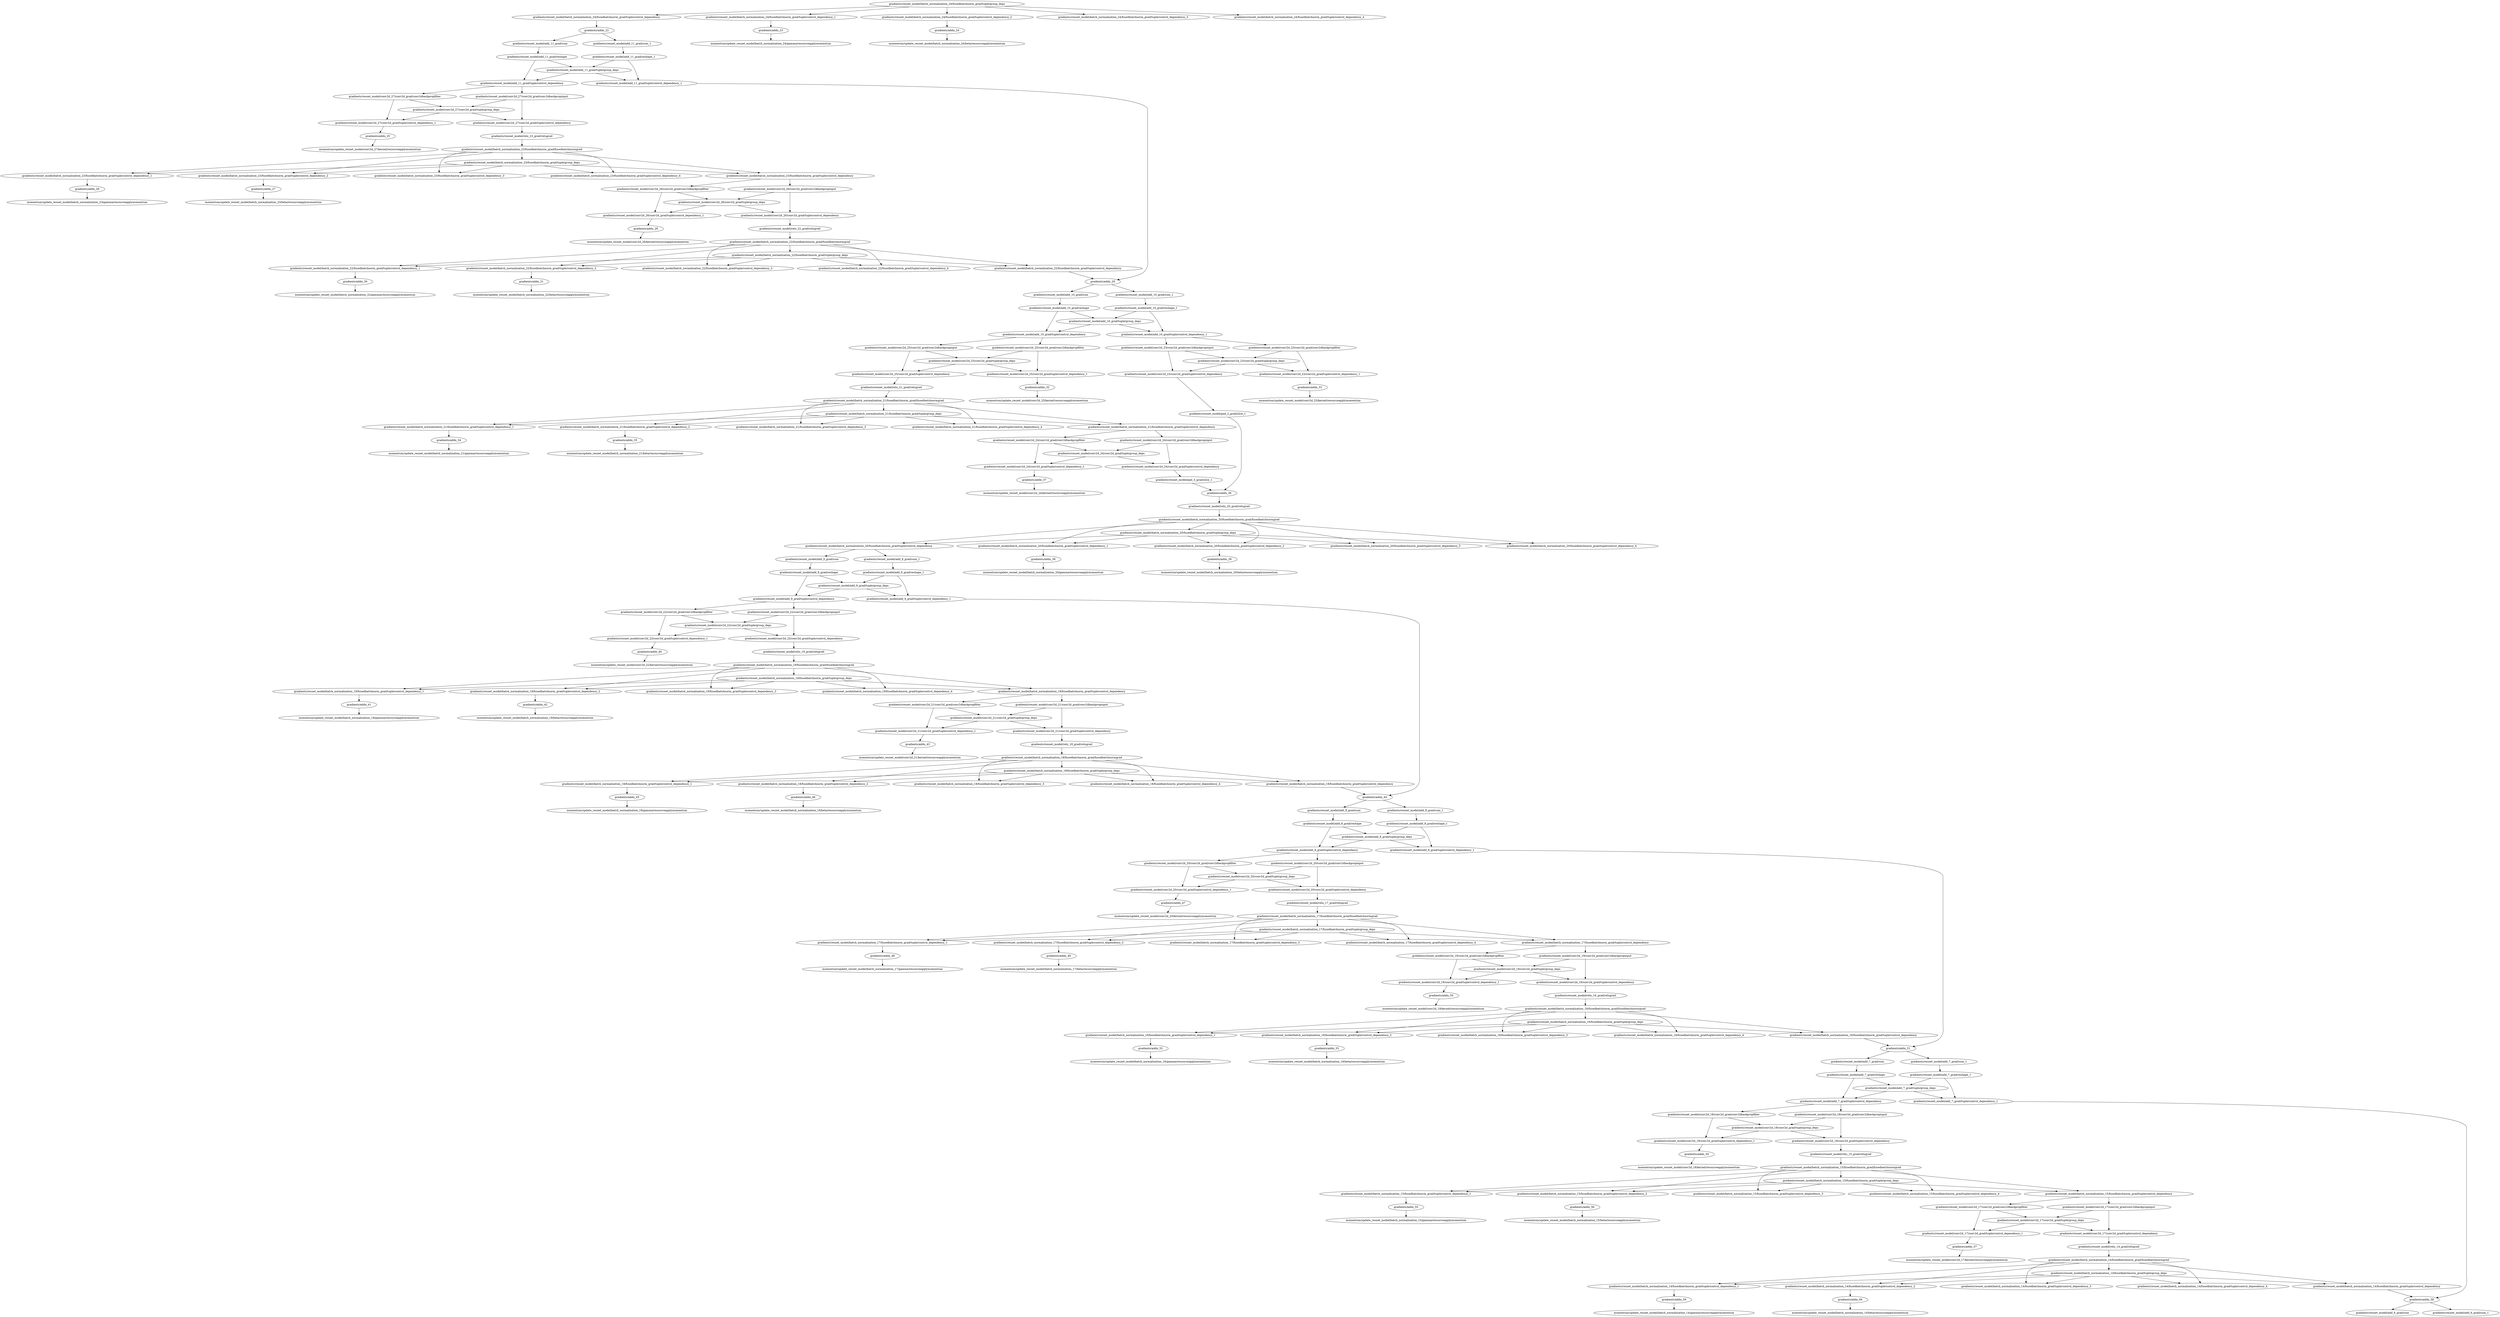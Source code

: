 digraph{
"gradients/resnet_model/batch_normalization_24/fusedbatchnorm_grad/tuple/group_deps"->"gradients/resnet_model/batch_normalization_24/fusedbatchnorm_grad/tuple/control_dependency"
"gradients/resnet_model/batch_normalization_24/fusedbatchnorm_grad/tuple/group_deps"->"gradients/resnet_model/batch_normalization_24/fusedbatchnorm_grad/tuple/control_dependency_1"
"gradients/resnet_model/batch_normalization_24/fusedbatchnorm_grad/tuple/group_deps"->"gradients/resnet_model/batch_normalization_24/fusedbatchnorm_grad/tuple/control_dependency_2"
"gradients/resnet_model/batch_normalization_24/fusedbatchnorm_grad/tuple/group_deps"->"gradients/resnet_model/batch_normalization_24/fusedbatchnorm_grad/tuple/control_dependency_3"
"gradients/resnet_model/batch_normalization_24/fusedbatchnorm_grad/tuple/group_deps"->"gradients/resnet_model/batch_normalization_24/fusedbatchnorm_grad/tuple/control_dependency_4"
"gradients/resnet_model/batch_normalization_24/fusedbatchnorm_grad/tuple/control_dependency"->"gradients/addn_22"
"gradients/addn_22"->"gradients/resnet_model/add_11_grad/sum"
"gradients/addn_22"->"gradients/resnet_model/add_11_grad/sum_1"
"gradients/resnet_model/add_11_grad/sum"->"gradients/resnet_model/add_11_grad/reshape"
"gradients/resnet_model/add_11_grad/sum_1"->"gradients/resnet_model/add_11_grad/reshape_1"
"gradients/resnet_model/add_11_grad/reshape"->"gradients/resnet_model/add_11_grad/tuple/group_deps"
"gradients/resnet_model/add_11_grad/reshape"->"gradients/resnet_model/add_11_grad/tuple/control_dependency"
"gradients/resnet_model/add_11_grad/reshape_1"->"gradients/resnet_model/add_11_grad/tuple/group_deps"
"gradients/resnet_model/add_11_grad/reshape_1"->"gradients/resnet_model/add_11_grad/tuple/control_dependency_1"
"gradients/resnet_model/add_11_grad/tuple/group_deps"->"gradients/resnet_model/add_11_grad/tuple/control_dependency"
"gradients/resnet_model/add_11_grad/tuple/group_deps"->"gradients/resnet_model/add_11_grad/tuple/control_dependency_1"
"gradients/resnet_model/add_11_grad/tuple/control_dependency"->"gradients/resnet_model/conv2d_27/conv2d_grad/conv2dbackpropinput"
"gradients/resnet_model/add_11_grad/tuple/control_dependency"->"gradients/resnet_model/conv2d_27/conv2d_grad/conv2dbackpropfilter"
"gradients/resnet_model/conv2d_27/conv2d_grad/conv2dbackpropinput"->"gradients/resnet_model/conv2d_27/conv2d_grad/tuple/group_deps"
"gradients/resnet_model/conv2d_27/conv2d_grad/conv2dbackpropinput"->"gradients/resnet_model/conv2d_27/conv2d_grad/tuple/control_dependency"
"gradients/resnet_model/conv2d_27/conv2d_grad/conv2dbackpropfilter"->"gradients/resnet_model/conv2d_27/conv2d_grad/tuple/group_deps"
"gradients/resnet_model/conv2d_27/conv2d_grad/conv2dbackpropfilter"->"gradients/resnet_model/conv2d_27/conv2d_grad/tuple/control_dependency_1"
"gradients/resnet_model/conv2d_27/conv2d_grad/tuple/group_deps"->"gradients/resnet_model/conv2d_27/conv2d_grad/tuple/control_dependency"
"gradients/resnet_model/conv2d_27/conv2d_grad/tuple/group_deps"->"gradients/resnet_model/conv2d_27/conv2d_grad/tuple/control_dependency_1"
"gradients/resnet_model/batch_normalization_24/fusedbatchnorm_grad/tuple/control_dependency_1"->"gradients/addn_23"
"gradients/resnet_model/batch_normalization_24/fusedbatchnorm_grad/tuple/control_dependency_2"->"gradients/addn_24"
"gradients/resnet_model/conv2d_27/conv2d_grad/tuple/control_dependency"->"gradients/resnet_model/relu_23_grad/relugrad"
"gradients/resnet_model/relu_23_grad/relugrad"->"gradients/resnet_model/batch_normalization_23/fusedbatchnorm_grad/fusedbatchnormgrad"
"gradients/resnet_model/batch_normalization_23/fusedbatchnorm_grad/fusedbatchnormgrad"->"gradients/resnet_model/batch_normalization_23/fusedbatchnorm_grad/tuple/group_deps"
"gradients/resnet_model/batch_normalization_23/fusedbatchnorm_grad/fusedbatchnormgrad"->"gradients/resnet_model/batch_normalization_23/fusedbatchnorm_grad/tuple/control_dependency"
"gradients/resnet_model/batch_normalization_23/fusedbatchnorm_grad/fusedbatchnormgrad"->"gradients/resnet_model/batch_normalization_23/fusedbatchnorm_grad/tuple/control_dependency_1"
"gradients/resnet_model/batch_normalization_23/fusedbatchnorm_grad/fusedbatchnormgrad"->"gradients/resnet_model/batch_normalization_23/fusedbatchnorm_grad/tuple/control_dependency_2"
"gradients/resnet_model/batch_normalization_23/fusedbatchnorm_grad/fusedbatchnormgrad"->"gradients/resnet_model/batch_normalization_23/fusedbatchnorm_grad/tuple/control_dependency_3"
"gradients/resnet_model/batch_normalization_23/fusedbatchnorm_grad/fusedbatchnormgrad"->"gradients/resnet_model/batch_normalization_23/fusedbatchnorm_grad/tuple/control_dependency_4"
"gradients/resnet_model/batch_normalization_23/fusedbatchnorm_grad/tuple/group_deps"->"gradients/resnet_model/batch_normalization_23/fusedbatchnorm_grad/tuple/control_dependency"
"gradients/resnet_model/batch_normalization_23/fusedbatchnorm_grad/tuple/group_deps"->"gradients/resnet_model/batch_normalization_23/fusedbatchnorm_grad/tuple/control_dependency_1"
"gradients/resnet_model/batch_normalization_23/fusedbatchnorm_grad/tuple/group_deps"->"gradients/resnet_model/batch_normalization_23/fusedbatchnorm_grad/tuple/control_dependency_2"
"gradients/resnet_model/batch_normalization_23/fusedbatchnorm_grad/tuple/group_deps"->"gradients/resnet_model/batch_normalization_23/fusedbatchnorm_grad/tuple/control_dependency_3"
"gradients/resnet_model/batch_normalization_23/fusedbatchnorm_grad/tuple/group_deps"->"gradients/resnet_model/batch_normalization_23/fusedbatchnorm_grad/tuple/control_dependency_4"
"gradients/resnet_model/conv2d_27/conv2d_grad/tuple/control_dependency_1"->"gradients/addn_25"
"gradients/resnet_model/batch_normalization_23/fusedbatchnorm_grad/tuple/control_dependency"->"gradients/resnet_model/conv2d_26/conv2d_grad/conv2dbackpropinput"
"gradients/resnet_model/batch_normalization_23/fusedbatchnorm_grad/tuple/control_dependency"->"gradients/resnet_model/conv2d_26/conv2d_grad/conv2dbackpropfilter"
"gradients/resnet_model/conv2d_26/conv2d_grad/conv2dbackpropinput"->"gradients/resnet_model/conv2d_26/conv2d_grad/tuple/group_deps"
"gradients/resnet_model/conv2d_26/conv2d_grad/conv2dbackpropinput"->"gradients/resnet_model/conv2d_26/conv2d_grad/tuple/control_dependency"
"gradients/resnet_model/conv2d_26/conv2d_grad/conv2dbackpropfilter"->"gradients/resnet_model/conv2d_26/conv2d_grad/tuple/group_deps"
"gradients/resnet_model/conv2d_26/conv2d_grad/conv2dbackpropfilter"->"gradients/resnet_model/conv2d_26/conv2d_grad/tuple/control_dependency_1"
"gradients/resnet_model/conv2d_26/conv2d_grad/tuple/group_deps"->"gradients/resnet_model/conv2d_26/conv2d_grad/tuple/control_dependency"
"gradients/resnet_model/conv2d_26/conv2d_grad/tuple/group_deps"->"gradients/resnet_model/conv2d_26/conv2d_grad/tuple/control_dependency_1"
"gradients/resnet_model/conv2d_26/conv2d_grad/tuple/control_dependency"->"gradients/resnet_model/relu_22_grad/relugrad"
"gradients/resnet_model/batch_normalization_23/fusedbatchnorm_grad/tuple/control_dependency_1"->"gradients/addn_26"
"gradients/resnet_model/batch_normalization_23/fusedbatchnorm_grad/tuple/control_dependency_2"->"gradients/addn_27"
"gradients/resnet_model/relu_22_grad/relugrad"->"gradients/resnet_model/batch_normalization_22/fusedbatchnorm_grad/fusedbatchnormgrad"
"gradients/resnet_model/batch_normalization_22/fusedbatchnorm_grad/fusedbatchnormgrad"->"gradients/resnet_model/batch_normalization_22/fusedbatchnorm_grad/tuple/group_deps"
"gradients/resnet_model/batch_normalization_22/fusedbatchnorm_grad/fusedbatchnormgrad"->"gradients/resnet_model/batch_normalization_22/fusedbatchnorm_grad/tuple/control_dependency"
"gradients/resnet_model/batch_normalization_22/fusedbatchnorm_grad/fusedbatchnormgrad"->"gradients/resnet_model/batch_normalization_22/fusedbatchnorm_grad/tuple/control_dependency_1"
"gradients/resnet_model/batch_normalization_22/fusedbatchnorm_grad/fusedbatchnormgrad"->"gradients/resnet_model/batch_normalization_22/fusedbatchnorm_grad/tuple/control_dependency_2"
"gradients/resnet_model/batch_normalization_22/fusedbatchnorm_grad/fusedbatchnormgrad"->"gradients/resnet_model/batch_normalization_22/fusedbatchnorm_grad/tuple/control_dependency_3"
"gradients/resnet_model/batch_normalization_22/fusedbatchnorm_grad/fusedbatchnormgrad"->"gradients/resnet_model/batch_normalization_22/fusedbatchnorm_grad/tuple/control_dependency_4"
"gradients/resnet_model/batch_normalization_22/fusedbatchnorm_grad/tuple/group_deps"->"gradients/resnet_model/batch_normalization_22/fusedbatchnorm_grad/tuple/control_dependency"
"gradients/resnet_model/batch_normalization_22/fusedbatchnorm_grad/tuple/group_deps"->"gradients/resnet_model/batch_normalization_22/fusedbatchnorm_grad/tuple/control_dependency_1"
"gradients/resnet_model/batch_normalization_22/fusedbatchnorm_grad/tuple/group_deps"->"gradients/resnet_model/batch_normalization_22/fusedbatchnorm_grad/tuple/control_dependency_2"
"gradients/resnet_model/batch_normalization_22/fusedbatchnorm_grad/tuple/group_deps"->"gradients/resnet_model/batch_normalization_22/fusedbatchnorm_grad/tuple/control_dependency_3"
"gradients/resnet_model/batch_normalization_22/fusedbatchnorm_grad/tuple/group_deps"->"gradients/resnet_model/batch_normalization_22/fusedbatchnorm_grad/tuple/control_dependency_4"
"gradients/resnet_model/conv2d_26/conv2d_grad/tuple/control_dependency_1"->"gradients/addn_28"
"gradients/resnet_model/add_11_grad/tuple/control_dependency_1"->"gradients/addn_29"
"gradients/resnet_model/batch_normalization_22/fusedbatchnorm_grad/tuple/control_dependency"->"gradients/addn_29"
"gradients/addn_29"->"gradients/resnet_model/add_10_grad/sum"
"gradients/addn_29"->"gradients/resnet_model/add_10_grad/sum_1"
"gradients/resnet_model/add_10_grad/sum"->"gradients/resnet_model/add_10_grad/reshape"
"gradients/resnet_model/add_10_grad/sum_1"->"gradients/resnet_model/add_10_grad/reshape_1"
"gradients/resnet_model/add_10_grad/reshape"->"gradients/resnet_model/add_10_grad/tuple/group_deps"
"gradients/resnet_model/add_10_grad/reshape"->"gradients/resnet_model/add_10_grad/tuple/control_dependency"
"gradients/resnet_model/add_10_grad/reshape_1"->"gradients/resnet_model/add_10_grad/tuple/group_deps"
"gradients/resnet_model/add_10_grad/reshape_1"->"gradients/resnet_model/add_10_grad/tuple/control_dependency_1"
"gradients/resnet_model/add_10_grad/tuple/group_deps"->"gradients/resnet_model/add_10_grad/tuple/control_dependency"
"gradients/resnet_model/add_10_grad/tuple/group_deps"->"gradients/resnet_model/add_10_grad/tuple/control_dependency_1"
"gradients/resnet_model/add_10_grad/tuple/control_dependency"->"gradients/resnet_model/conv2d_25/conv2d_grad/conv2dbackpropinput"
"gradients/resnet_model/add_10_grad/tuple/control_dependency"->"gradients/resnet_model/conv2d_25/conv2d_grad/conv2dbackpropfilter"
"gradients/resnet_model/conv2d_25/conv2d_grad/conv2dbackpropinput"->"gradients/resnet_model/conv2d_25/conv2d_grad/tuple/group_deps"
"gradients/resnet_model/conv2d_25/conv2d_grad/conv2dbackpropinput"->"gradients/resnet_model/conv2d_25/conv2d_grad/tuple/control_dependency"
"gradients/resnet_model/conv2d_25/conv2d_grad/conv2dbackpropfilter"->"gradients/resnet_model/conv2d_25/conv2d_grad/tuple/group_deps"
"gradients/resnet_model/conv2d_25/conv2d_grad/conv2dbackpropfilter"->"gradients/resnet_model/conv2d_25/conv2d_grad/tuple/control_dependency_1"
"gradients/resnet_model/conv2d_25/conv2d_grad/tuple/group_deps"->"gradients/resnet_model/conv2d_25/conv2d_grad/tuple/control_dependency"
"gradients/resnet_model/conv2d_25/conv2d_grad/tuple/group_deps"->"gradients/resnet_model/conv2d_25/conv2d_grad/tuple/control_dependency_1"
"gradients/resnet_model/add_10_grad/tuple/control_dependency_1"->"gradients/resnet_model/conv2d_23/conv2d_grad/conv2dbackpropinput"
"gradients/resnet_model/add_10_grad/tuple/control_dependency_1"->"gradients/resnet_model/conv2d_23/conv2d_grad/conv2dbackpropfilter"
"gradients/resnet_model/conv2d_23/conv2d_grad/conv2dbackpropinput"->"gradients/resnet_model/conv2d_23/conv2d_grad/tuple/group_deps"
"gradients/resnet_model/conv2d_23/conv2d_grad/conv2dbackpropinput"->"gradients/resnet_model/conv2d_23/conv2d_grad/tuple/control_dependency"
"gradients/resnet_model/conv2d_23/conv2d_grad/conv2dbackpropfilter"->"gradients/resnet_model/conv2d_23/conv2d_grad/tuple/group_deps"
"gradients/resnet_model/conv2d_23/conv2d_grad/conv2dbackpropfilter"->"gradients/resnet_model/conv2d_23/conv2d_grad/tuple/control_dependency_1"
"gradients/resnet_model/conv2d_23/conv2d_grad/tuple/group_deps"->"gradients/resnet_model/conv2d_23/conv2d_grad/tuple/control_dependency"
"gradients/resnet_model/conv2d_23/conv2d_grad/tuple/group_deps"->"gradients/resnet_model/conv2d_23/conv2d_grad/tuple/control_dependency_1"
"gradients/resnet_model/batch_normalization_22/fusedbatchnorm_grad/tuple/control_dependency_1"->"gradients/addn_30"
"gradients/resnet_model/batch_normalization_22/fusedbatchnorm_grad/tuple/control_dependency_2"->"gradients/addn_31"
"gradients/resnet_model/conv2d_25/conv2d_grad/tuple/control_dependency"->"gradients/resnet_model/relu_21_grad/relugrad"
"gradients/resnet_model/conv2d_23/conv2d_grad/tuple/control_dependency"->"gradients/resnet_model/pad_2_grad/slice_1"
"gradients/resnet_model/relu_21_grad/relugrad"->"gradients/resnet_model/batch_normalization_21/fusedbatchnorm_grad/fusedbatchnormgrad"
"gradients/resnet_model/batch_normalization_21/fusedbatchnorm_grad/fusedbatchnormgrad"->"gradients/resnet_model/batch_normalization_21/fusedbatchnorm_grad/tuple/group_deps"
"gradients/resnet_model/batch_normalization_21/fusedbatchnorm_grad/fusedbatchnormgrad"->"gradients/resnet_model/batch_normalization_21/fusedbatchnorm_grad/tuple/control_dependency"
"gradients/resnet_model/batch_normalization_21/fusedbatchnorm_grad/fusedbatchnormgrad"->"gradients/resnet_model/batch_normalization_21/fusedbatchnorm_grad/tuple/control_dependency_1"
"gradients/resnet_model/batch_normalization_21/fusedbatchnorm_grad/fusedbatchnormgrad"->"gradients/resnet_model/batch_normalization_21/fusedbatchnorm_grad/tuple/control_dependency_2"
"gradients/resnet_model/batch_normalization_21/fusedbatchnorm_grad/fusedbatchnormgrad"->"gradients/resnet_model/batch_normalization_21/fusedbatchnorm_grad/tuple/control_dependency_3"
"gradients/resnet_model/batch_normalization_21/fusedbatchnorm_grad/fusedbatchnormgrad"->"gradients/resnet_model/batch_normalization_21/fusedbatchnorm_grad/tuple/control_dependency_4"
"gradients/resnet_model/batch_normalization_21/fusedbatchnorm_grad/tuple/group_deps"->"gradients/resnet_model/batch_normalization_21/fusedbatchnorm_grad/tuple/control_dependency"
"gradients/resnet_model/batch_normalization_21/fusedbatchnorm_grad/tuple/group_deps"->"gradients/resnet_model/batch_normalization_21/fusedbatchnorm_grad/tuple/control_dependency_1"
"gradients/resnet_model/batch_normalization_21/fusedbatchnorm_grad/tuple/group_deps"->"gradients/resnet_model/batch_normalization_21/fusedbatchnorm_grad/tuple/control_dependency_2"
"gradients/resnet_model/batch_normalization_21/fusedbatchnorm_grad/tuple/group_deps"->"gradients/resnet_model/batch_normalization_21/fusedbatchnorm_grad/tuple/control_dependency_3"
"gradients/resnet_model/batch_normalization_21/fusedbatchnorm_grad/tuple/group_deps"->"gradients/resnet_model/batch_normalization_21/fusedbatchnorm_grad/tuple/control_dependency_4"
"gradients/resnet_model/conv2d_25/conv2d_grad/tuple/control_dependency_1"->"gradients/addn_32"
"gradients/resnet_model/conv2d_23/conv2d_grad/tuple/control_dependency_1"->"gradients/addn_33"
"gradients/resnet_model/batch_normalization_21/fusedbatchnorm_grad/tuple/control_dependency"->"gradients/resnet_model/conv2d_24/conv2d_grad/conv2dbackpropinput"
"gradients/resnet_model/batch_normalization_21/fusedbatchnorm_grad/tuple/control_dependency"->"gradients/resnet_model/conv2d_24/conv2d_grad/conv2dbackpropfilter"
"gradients/resnet_model/conv2d_24/conv2d_grad/conv2dbackpropinput"->"gradients/resnet_model/conv2d_24/conv2d_grad/tuple/group_deps"
"gradients/resnet_model/conv2d_24/conv2d_grad/conv2dbackpropinput"->"gradients/resnet_model/conv2d_24/conv2d_grad/tuple/control_dependency"
"gradients/resnet_model/conv2d_24/conv2d_grad/conv2dbackpropfilter"->"gradients/resnet_model/conv2d_24/conv2d_grad/tuple/group_deps"
"gradients/resnet_model/conv2d_24/conv2d_grad/conv2dbackpropfilter"->"gradients/resnet_model/conv2d_24/conv2d_grad/tuple/control_dependency_1"
"gradients/resnet_model/conv2d_24/conv2d_grad/tuple/group_deps"->"gradients/resnet_model/conv2d_24/conv2d_grad/tuple/control_dependency"
"gradients/resnet_model/conv2d_24/conv2d_grad/tuple/group_deps"->"gradients/resnet_model/conv2d_24/conv2d_grad/tuple/control_dependency_1"
"gradients/resnet_model/conv2d_24/conv2d_grad/tuple/control_dependency"->"gradients/resnet_model/pad_3_grad/slice_1"
"gradients/resnet_model/batch_normalization_21/fusedbatchnorm_grad/tuple/control_dependency_1"->"gradients/addn_34"
"gradients/resnet_model/batch_normalization_21/fusedbatchnorm_grad/tuple/control_dependency_2"->"gradients/addn_35"
"gradients/resnet_model/pad_2_grad/slice_1"->"gradients/addn_36"
"gradients/resnet_model/pad_3_grad/slice_1"->"gradients/addn_36"
"gradients/addn_36"->"gradients/resnet_model/relu_20_grad/relugrad"
"gradients/resnet_model/conv2d_24/conv2d_grad/tuple/control_dependency_1"->"gradients/addn_37"
"gradients/resnet_model/relu_20_grad/relugrad"->"gradients/resnet_model/batch_normalization_20/fusedbatchnorm_grad/fusedbatchnormgrad"
"gradients/resnet_model/batch_normalization_20/fusedbatchnorm_grad/fusedbatchnormgrad"->"gradients/resnet_model/batch_normalization_20/fusedbatchnorm_grad/tuple/group_deps"
"gradients/resnet_model/batch_normalization_20/fusedbatchnorm_grad/fusedbatchnormgrad"->"gradients/resnet_model/batch_normalization_20/fusedbatchnorm_grad/tuple/control_dependency"
"gradients/resnet_model/batch_normalization_20/fusedbatchnorm_grad/fusedbatchnormgrad"->"gradients/resnet_model/batch_normalization_20/fusedbatchnorm_grad/tuple/control_dependency_1"
"gradients/resnet_model/batch_normalization_20/fusedbatchnorm_grad/fusedbatchnormgrad"->"gradients/resnet_model/batch_normalization_20/fusedbatchnorm_grad/tuple/control_dependency_2"
"gradients/resnet_model/batch_normalization_20/fusedbatchnorm_grad/fusedbatchnormgrad"->"gradients/resnet_model/batch_normalization_20/fusedbatchnorm_grad/tuple/control_dependency_3"
"gradients/resnet_model/batch_normalization_20/fusedbatchnorm_grad/fusedbatchnormgrad"->"gradients/resnet_model/batch_normalization_20/fusedbatchnorm_grad/tuple/control_dependency_4"
"gradients/resnet_model/batch_normalization_20/fusedbatchnorm_grad/tuple/group_deps"->"gradients/resnet_model/batch_normalization_20/fusedbatchnorm_grad/tuple/control_dependency"
"gradients/resnet_model/batch_normalization_20/fusedbatchnorm_grad/tuple/group_deps"->"gradients/resnet_model/batch_normalization_20/fusedbatchnorm_grad/tuple/control_dependency_1"
"gradients/resnet_model/batch_normalization_20/fusedbatchnorm_grad/tuple/group_deps"->"gradients/resnet_model/batch_normalization_20/fusedbatchnorm_grad/tuple/control_dependency_2"
"gradients/resnet_model/batch_normalization_20/fusedbatchnorm_grad/tuple/group_deps"->"gradients/resnet_model/batch_normalization_20/fusedbatchnorm_grad/tuple/control_dependency_3"
"gradients/resnet_model/batch_normalization_20/fusedbatchnorm_grad/tuple/group_deps"->"gradients/resnet_model/batch_normalization_20/fusedbatchnorm_grad/tuple/control_dependency_4"
"gradients/resnet_model/batch_normalization_20/fusedbatchnorm_grad/tuple/control_dependency"->"gradients/resnet_model/add_9_grad/sum"
"gradients/resnet_model/batch_normalization_20/fusedbatchnorm_grad/tuple/control_dependency"->"gradients/resnet_model/add_9_grad/sum_1"
"gradients/resnet_model/add_9_grad/sum"->"gradients/resnet_model/add_9_grad/reshape"
"gradients/resnet_model/add_9_grad/sum_1"->"gradients/resnet_model/add_9_grad/reshape_1"
"gradients/resnet_model/add_9_grad/reshape"->"gradients/resnet_model/add_9_grad/tuple/group_deps"
"gradients/resnet_model/add_9_grad/reshape"->"gradients/resnet_model/add_9_grad/tuple/control_dependency"
"gradients/resnet_model/add_9_grad/reshape_1"->"gradients/resnet_model/add_9_grad/tuple/group_deps"
"gradients/resnet_model/add_9_grad/reshape_1"->"gradients/resnet_model/add_9_grad/tuple/control_dependency_1"
"gradients/resnet_model/add_9_grad/tuple/group_deps"->"gradients/resnet_model/add_9_grad/tuple/control_dependency"
"gradients/resnet_model/add_9_grad/tuple/group_deps"->"gradients/resnet_model/add_9_grad/tuple/control_dependency_1"
"gradients/resnet_model/batch_normalization_20/fusedbatchnorm_grad/tuple/control_dependency_1"->"gradients/addn_38"
"gradients/resnet_model/batch_normalization_20/fusedbatchnorm_grad/tuple/control_dependency_2"->"gradients/addn_39"
"gradients/resnet_model/add_9_grad/tuple/control_dependency"->"gradients/resnet_model/conv2d_22/conv2d_grad/conv2dbackpropinput"
"gradients/resnet_model/add_9_grad/tuple/control_dependency"->"gradients/resnet_model/conv2d_22/conv2d_grad/conv2dbackpropfilter"
"gradients/resnet_model/conv2d_22/conv2d_grad/conv2dbackpropinput"->"gradients/resnet_model/conv2d_22/conv2d_grad/tuple/group_deps"
"gradients/resnet_model/conv2d_22/conv2d_grad/conv2dbackpropinput"->"gradients/resnet_model/conv2d_22/conv2d_grad/tuple/control_dependency"
"gradients/resnet_model/conv2d_22/conv2d_grad/conv2dbackpropfilter"->"gradients/resnet_model/conv2d_22/conv2d_grad/tuple/group_deps"
"gradients/resnet_model/conv2d_22/conv2d_grad/conv2dbackpropfilter"->"gradients/resnet_model/conv2d_22/conv2d_grad/tuple/control_dependency_1"
"gradients/resnet_model/conv2d_22/conv2d_grad/tuple/group_deps"->"gradients/resnet_model/conv2d_22/conv2d_grad/tuple/control_dependency"
"gradients/resnet_model/conv2d_22/conv2d_grad/tuple/group_deps"->"gradients/resnet_model/conv2d_22/conv2d_grad/tuple/control_dependency_1"
"gradients/resnet_model/conv2d_22/conv2d_grad/tuple/control_dependency"->"gradients/resnet_model/relu_19_grad/relugrad"
"gradients/resnet_model/relu_19_grad/relugrad"->"gradients/resnet_model/batch_normalization_19/fusedbatchnorm_grad/fusedbatchnormgrad"
"gradients/resnet_model/batch_normalization_19/fusedbatchnorm_grad/fusedbatchnormgrad"->"gradients/resnet_model/batch_normalization_19/fusedbatchnorm_grad/tuple/group_deps"
"gradients/resnet_model/batch_normalization_19/fusedbatchnorm_grad/fusedbatchnormgrad"->"gradients/resnet_model/batch_normalization_19/fusedbatchnorm_grad/tuple/control_dependency"
"gradients/resnet_model/batch_normalization_19/fusedbatchnorm_grad/fusedbatchnormgrad"->"gradients/resnet_model/batch_normalization_19/fusedbatchnorm_grad/tuple/control_dependency_1"
"gradients/resnet_model/batch_normalization_19/fusedbatchnorm_grad/fusedbatchnormgrad"->"gradients/resnet_model/batch_normalization_19/fusedbatchnorm_grad/tuple/control_dependency_2"
"gradients/resnet_model/batch_normalization_19/fusedbatchnorm_grad/fusedbatchnormgrad"->"gradients/resnet_model/batch_normalization_19/fusedbatchnorm_grad/tuple/control_dependency_3"
"gradients/resnet_model/batch_normalization_19/fusedbatchnorm_grad/fusedbatchnormgrad"->"gradients/resnet_model/batch_normalization_19/fusedbatchnorm_grad/tuple/control_dependency_4"
"gradients/resnet_model/batch_normalization_19/fusedbatchnorm_grad/tuple/group_deps"->"gradients/resnet_model/batch_normalization_19/fusedbatchnorm_grad/tuple/control_dependency"
"gradients/resnet_model/batch_normalization_19/fusedbatchnorm_grad/tuple/group_deps"->"gradients/resnet_model/batch_normalization_19/fusedbatchnorm_grad/tuple/control_dependency_1"
"gradients/resnet_model/batch_normalization_19/fusedbatchnorm_grad/tuple/group_deps"->"gradients/resnet_model/batch_normalization_19/fusedbatchnorm_grad/tuple/control_dependency_2"
"gradients/resnet_model/batch_normalization_19/fusedbatchnorm_grad/tuple/group_deps"->"gradients/resnet_model/batch_normalization_19/fusedbatchnorm_grad/tuple/control_dependency_3"
"gradients/resnet_model/batch_normalization_19/fusedbatchnorm_grad/tuple/group_deps"->"gradients/resnet_model/batch_normalization_19/fusedbatchnorm_grad/tuple/control_dependency_4"
"gradients/resnet_model/conv2d_22/conv2d_grad/tuple/control_dependency_1"->"gradients/addn_40"
"gradients/resnet_model/batch_normalization_19/fusedbatchnorm_grad/tuple/control_dependency"->"gradients/resnet_model/conv2d_21/conv2d_grad/conv2dbackpropinput"
"gradients/resnet_model/batch_normalization_19/fusedbatchnorm_grad/tuple/control_dependency"->"gradients/resnet_model/conv2d_21/conv2d_grad/conv2dbackpropfilter"
"gradients/resnet_model/conv2d_21/conv2d_grad/conv2dbackpropinput"->"gradients/resnet_model/conv2d_21/conv2d_grad/tuple/group_deps"
"gradients/resnet_model/conv2d_21/conv2d_grad/conv2dbackpropinput"->"gradients/resnet_model/conv2d_21/conv2d_grad/tuple/control_dependency"
"gradients/resnet_model/conv2d_21/conv2d_grad/conv2dbackpropfilter"->"gradients/resnet_model/conv2d_21/conv2d_grad/tuple/group_deps"
"gradients/resnet_model/conv2d_21/conv2d_grad/conv2dbackpropfilter"->"gradients/resnet_model/conv2d_21/conv2d_grad/tuple/control_dependency_1"
"gradients/resnet_model/conv2d_21/conv2d_grad/tuple/group_deps"->"gradients/resnet_model/conv2d_21/conv2d_grad/tuple/control_dependency"
"gradients/resnet_model/conv2d_21/conv2d_grad/tuple/group_deps"->"gradients/resnet_model/conv2d_21/conv2d_grad/tuple/control_dependency_1"
"gradients/resnet_model/conv2d_21/conv2d_grad/tuple/control_dependency"->"gradients/resnet_model/relu_18_grad/relugrad"
"gradients/resnet_model/batch_normalization_19/fusedbatchnorm_grad/tuple/control_dependency_1"->"gradients/addn_41"
"gradients/resnet_model/batch_normalization_19/fusedbatchnorm_grad/tuple/control_dependency_2"->"gradients/addn_42"
"gradients/resnet_model/relu_18_grad/relugrad"->"gradients/resnet_model/batch_normalization_18/fusedbatchnorm_grad/fusedbatchnormgrad"
"gradients/resnet_model/batch_normalization_18/fusedbatchnorm_grad/fusedbatchnormgrad"->"gradients/resnet_model/batch_normalization_18/fusedbatchnorm_grad/tuple/group_deps"
"gradients/resnet_model/batch_normalization_18/fusedbatchnorm_grad/fusedbatchnormgrad"->"gradients/resnet_model/batch_normalization_18/fusedbatchnorm_grad/tuple/control_dependency"
"gradients/resnet_model/batch_normalization_18/fusedbatchnorm_grad/fusedbatchnormgrad"->"gradients/resnet_model/batch_normalization_18/fusedbatchnorm_grad/tuple/control_dependency_1"
"gradients/resnet_model/batch_normalization_18/fusedbatchnorm_grad/fusedbatchnormgrad"->"gradients/resnet_model/batch_normalization_18/fusedbatchnorm_grad/tuple/control_dependency_2"
"gradients/resnet_model/batch_normalization_18/fusedbatchnorm_grad/fusedbatchnormgrad"->"gradients/resnet_model/batch_normalization_18/fusedbatchnorm_grad/tuple/control_dependency_3"
"gradients/resnet_model/batch_normalization_18/fusedbatchnorm_grad/fusedbatchnormgrad"->"gradients/resnet_model/batch_normalization_18/fusedbatchnorm_grad/tuple/control_dependency_4"
"gradients/resnet_model/batch_normalization_18/fusedbatchnorm_grad/tuple/group_deps"->"gradients/resnet_model/batch_normalization_18/fusedbatchnorm_grad/tuple/control_dependency"
"gradients/resnet_model/batch_normalization_18/fusedbatchnorm_grad/tuple/group_deps"->"gradients/resnet_model/batch_normalization_18/fusedbatchnorm_grad/tuple/control_dependency_1"
"gradients/resnet_model/batch_normalization_18/fusedbatchnorm_grad/tuple/group_deps"->"gradients/resnet_model/batch_normalization_18/fusedbatchnorm_grad/tuple/control_dependency_2"
"gradients/resnet_model/batch_normalization_18/fusedbatchnorm_grad/tuple/group_deps"->"gradients/resnet_model/batch_normalization_18/fusedbatchnorm_grad/tuple/control_dependency_3"
"gradients/resnet_model/batch_normalization_18/fusedbatchnorm_grad/tuple/group_deps"->"gradients/resnet_model/batch_normalization_18/fusedbatchnorm_grad/tuple/control_dependency_4"
"gradients/resnet_model/conv2d_21/conv2d_grad/tuple/control_dependency_1"->"gradients/addn_43"
"gradients/resnet_model/add_9_grad/tuple/control_dependency_1"->"gradients/addn_44"
"gradients/resnet_model/batch_normalization_18/fusedbatchnorm_grad/tuple/control_dependency"->"gradients/addn_44"
"gradients/addn_44"->"gradients/resnet_model/add_8_grad/sum"
"gradients/addn_44"->"gradients/resnet_model/add_8_grad/sum_1"
"gradients/resnet_model/add_8_grad/sum"->"gradients/resnet_model/add_8_grad/reshape"
"gradients/resnet_model/add_8_grad/sum_1"->"gradients/resnet_model/add_8_grad/reshape_1"
"gradients/resnet_model/add_8_grad/reshape"->"gradients/resnet_model/add_8_grad/tuple/group_deps"
"gradients/resnet_model/add_8_grad/reshape"->"gradients/resnet_model/add_8_grad/tuple/control_dependency"
"gradients/resnet_model/add_8_grad/reshape_1"->"gradients/resnet_model/add_8_grad/tuple/group_deps"
"gradients/resnet_model/add_8_grad/reshape_1"->"gradients/resnet_model/add_8_grad/tuple/control_dependency_1"
"gradients/resnet_model/add_8_grad/tuple/group_deps"->"gradients/resnet_model/add_8_grad/tuple/control_dependency"
"gradients/resnet_model/add_8_grad/tuple/group_deps"->"gradients/resnet_model/add_8_grad/tuple/control_dependency_1"
"gradients/resnet_model/add_8_grad/tuple/control_dependency"->"gradients/resnet_model/conv2d_20/conv2d_grad/conv2dbackpropinput"
"gradients/resnet_model/add_8_grad/tuple/control_dependency"->"gradients/resnet_model/conv2d_20/conv2d_grad/conv2dbackpropfilter"
"gradients/resnet_model/conv2d_20/conv2d_grad/conv2dbackpropinput"->"gradients/resnet_model/conv2d_20/conv2d_grad/tuple/group_deps"
"gradients/resnet_model/conv2d_20/conv2d_grad/conv2dbackpropinput"->"gradients/resnet_model/conv2d_20/conv2d_grad/tuple/control_dependency"
"gradients/resnet_model/conv2d_20/conv2d_grad/conv2dbackpropfilter"->"gradients/resnet_model/conv2d_20/conv2d_grad/tuple/group_deps"
"gradients/resnet_model/conv2d_20/conv2d_grad/conv2dbackpropfilter"->"gradients/resnet_model/conv2d_20/conv2d_grad/tuple/control_dependency_1"
"gradients/resnet_model/conv2d_20/conv2d_grad/tuple/group_deps"->"gradients/resnet_model/conv2d_20/conv2d_grad/tuple/control_dependency"
"gradients/resnet_model/conv2d_20/conv2d_grad/tuple/group_deps"->"gradients/resnet_model/conv2d_20/conv2d_grad/tuple/control_dependency_1"
"gradients/resnet_model/batch_normalization_18/fusedbatchnorm_grad/tuple/control_dependency_1"->"gradients/addn_45"
"gradients/resnet_model/batch_normalization_18/fusedbatchnorm_grad/tuple/control_dependency_2"->"gradients/addn_46"
"gradients/resnet_model/conv2d_20/conv2d_grad/tuple/control_dependency"->"gradients/resnet_model/relu_17_grad/relugrad"
"gradients/resnet_model/relu_17_grad/relugrad"->"gradients/resnet_model/batch_normalization_17/fusedbatchnorm_grad/fusedbatchnormgrad"
"gradients/resnet_model/batch_normalization_17/fusedbatchnorm_grad/fusedbatchnormgrad"->"gradients/resnet_model/batch_normalization_17/fusedbatchnorm_grad/tuple/group_deps"
"gradients/resnet_model/batch_normalization_17/fusedbatchnorm_grad/fusedbatchnormgrad"->"gradients/resnet_model/batch_normalization_17/fusedbatchnorm_grad/tuple/control_dependency"
"gradients/resnet_model/batch_normalization_17/fusedbatchnorm_grad/fusedbatchnormgrad"->"gradients/resnet_model/batch_normalization_17/fusedbatchnorm_grad/tuple/control_dependency_1"
"gradients/resnet_model/batch_normalization_17/fusedbatchnorm_grad/fusedbatchnormgrad"->"gradients/resnet_model/batch_normalization_17/fusedbatchnorm_grad/tuple/control_dependency_2"
"gradients/resnet_model/batch_normalization_17/fusedbatchnorm_grad/fusedbatchnormgrad"->"gradients/resnet_model/batch_normalization_17/fusedbatchnorm_grad/tuple/control_dependency_3"
"gradients/resnet_model/batch_normalization_17/fusedbatchnorm_grad/fusedbatchnormgrad"->"gradients/resnet_model/batch_normalization_17/fusedbatchnorm_grad/tuple/control_dependency_4"
"gradients/resnet_model/batch_normalization_17/fusedbatchnorm_grad/tuple/group_deps"->"gradients/resnet_model/batch_normalization_17/fusedbatchnorm_grad/tuple/control_dependency"
"gradients/resnet_model/batch_normalization_17/fusedbatchnorm_grad/tuple/group_deps"->"gradients/resnet_model/batch_normalization_17/fusedbatchnorm_grad/tuple/control_dependency_1"
"gradients/resnet_model/batch_normalization_17/fusedbatchnorm_grad/tuple/group_deps"->"gradients/resnet_model/batch_normalization_17/fusedbatchnorm_grad/tuple/control_dependency_2"
"gradients/resnet_model/batch_normalization_17/fusedbatchnorm_grad/tuple/group_deps"->"gradients/resnet_model/batch_normalization_17/fusedbatchnorm_grad/tuple/control_dependency_3"
"gradients/resnet_model/batch_normalization_17/fusedbatchnorm_grad/tuple/group_deps"->"gradients/resnet_model/batch_normalization_17/fusedbatchnorm_grad/tuple/control_dependency_4"
"gradients/resnet_model/conv2d_20/conv2d_grad/tuple/control_dependency_1"->"gradients/addn_47"
"gradients/resnet_model/batch_normalization_17/fusedbatchnorm_grad/tuple/control_dependency"->"gradients/resnet_model/conv2d_19/conv2d_grad/conv2dbackpropinput"
"gradients/resnet_model/batch_normalization_17/fusedbatchnorm_grad/tuple/control_dependency"->"gradients/resnet_model/conv2d_19/conv2d_grad/conv2dbackpropfilter"
"gradients/resnet_model/conv2d_19/conv2d_grad/conv2dbackpropinput"->"gradients/resnet_model/conv2d_19/conv2d_grad/tuple/group_deps"
"gradients/resnet_model/conv2d_19/conv2d_grad/conv2dbackpropinput"->"gradients/resnet_model/conv2d_19/conv2d_grad/tuple/control_dependency"
"gradients/resnet_model/conv2d_19/conv2d_grad/conv2dbackpropfilter"->"gradients/resnet_model/conv2d_19/conv2d_grad/tuple/group_deps"
"gradients/resnet_model/conv2d_19/conv2d_grad/conv2dbackpropfilter"->"gradients/resnet_model/conv2d_19/conv2d_grad/tuple/control_dependency_1"
"gradients/resnet_model/conv2d_19/conv2d_grad/tuple/group_deps"->"gradients/resnet_model/conv2d_19/conv2d_grad/tuple/control_dependency"
"gradients/resnet_model/conv2d_19/conv2d_grad/tuple/group_deps"->"gradients/resnet_model/conv2d_19/conv2d_grad/tuple/control_dependency_1"
"gradients/resnet_model/conv2d_19/conv2d_grad/tuple/control_dependency"->"gradients/resnet_model/relu_16_grad/relugrad"
"gradients/resnet_model/batch_normalization_17/fusedbatchnorm_grad/tuple/control_dependency_1"->"gradients/addn_48"
"gradients/resnet_model/batch_normalization_17/fusedbatchnorm_grad/tuple/control_dependency_2"->"gradients/addn_49"
"gradients/resnet_model/relu_16_grad/relugrad"->"gradients/resnet_model/batch_normalization_16/fusedbatchnorm_grad/fusedbatchnormgrad"
"gradients/resnet_model/batch_normalization_16/fusedbatchnorm_grad/fusedbatchnormgrad"->"gradients/resnet_model/batch_normalization_16/fusedbatchnorm_grad/tuple/group_deps"
"gradients/resnet_model/batch_normalization_16/fusedbatchnorm_grad/fusedbatchnormgrad"->"gradients/resnet_model/batch_normalization_16/fusedbatchnorm_grad/tuple/control_dependency"
"gradients/resnet_model/batch_normalization_16/fusedbatchnorm_grad/fusedbatchnormgrad"->"gradients/resnet_model/batch_normalization_16/fusedbatchnorm_grad/tuple/control_dependency_1"
"gradients/resnet_model/batch_normalization_16/fusedbatchnorm_grad/fusedbatchnormgrad"->"gradients/resnet_model/batch_normalization_16/fusedbatchnorm_grad/tuple/control_dependency_2"
"gradients/resnet_model/batch_normalization_16/fusedbatchnorm_grad/fusedbatchnormgrad"->"gradients/resnet_model/batch_normalization_16/fusedbatchnorm_grad/tuple/control_dependency_3"
"gradients/resnet_model/batch_normalization_16/fusedbatchnorm_grad/fusedbatchnormgrad"->"gradients/resnet_model/batch_normalization_16/fusedbatchnorm_grad/tuple/control_dependency_4"
"gradients/resnet_model/batch_normalization_16/fusedbatchnorm_grad/tuple/group_deps"->"gradients/resnet_model/batch_normalization_16/fusedbatchnorm_grad/tuple/control_dependency"
"gradients/resnet_model/batch_normalization_16/fusedbatchnorm_grad/tuple/group_deps"->"gradients/resnet_model/batch_normalization_16/fusedbatchnorm_grad/tuple/control_dependency_1"
"gradients/resnet_model/batch_normalization_16/fusedbatchnorm_grad/tuple/group_deps"->"gradients/resnet_model/batch_normalization_16/fusedbatchnorm_grad/tuple/control_dependency_2"
"gradients/resnet_model/batch_normalization_16/fusedbatchnorm_grad/tuple/group_deps"->"gradients/resnet_model/batch_normalization_16/fusedbatchnorm_grad/tuple/control_dependency_3"
"gradients/resnet_model/batch_normalization_16/fusedbatchnorm_grad/tuple/group_deps"->"gradients/resnet_model/batch_normalization_16/fusedbatchnorm_grad/tuple/control_dependency_4"
"gradients/resnet_model/conv2d_19/conv2d_grad/tuple/control_dependency_1"->"gradients/addn_50"
"gradients/resnet_model/add_8_grad/tuple/control_dependency_1"->"gradients/addn_51"
"gradients/resnet_model/batch_normalization_16/fusedbatchnorm_grad/tuple/control_dependency"->"gradients/addn_51"
"gradients/addn_51"->"gradients/resnet_model/add_7_grad/sum"
"gradients/addn_51"->"gradients/resnet_model/add_7_grad/sum_1"
"gradients/resnet_model/add_7_grad/sum"->"gradients/resnet_model/add_7_grad/reshape"
"gradients/resnet_model/add_7_grad/sum_1"->"gradients/resnet_model/add_7_grad/reshape_1"
"gradients/resnet_model/add_7_grad/reshape"->"gradients/resnet_model/add_7_grad/tuple/group_deps"
"gradients/resnet_model/add_7_grad/reshape"->"gradients/resnet_model/add_7_grad/tuple/control_dependency"
"gradients/resnet_model/add_7_grad/reshape_1"->"gradients/resnet_model/add_7_grad/tuple/group_deps"
"gradients/resnet_model/add_7_grad/reshape_1"->"gradients/resnet_model/add_7_grad/tuple/control_dependency_1"
"gradients/resnet_model/add_7_grad/tuple/group_deps"->"gradients/resnet_model/add_7_grad/tuple/control_dependency"
"gradients/resnet_model/add_7_grad/tuple/group_deps"->"gradients/resnet_model/add_7_grad/tuple/control_dependency_1"
"gradients/resnet_model/add_7_grad/tuple/control_dependency"->"gradients/resnet_model/conv2d_18/conv2d_grad/conv2dbackpropinput"
"gradients/resnet_model/add_7_grad/tuple/control_dependency"->"gradients/resnet_model/conv2d_18/conv2d_grad/conv2dbackpropfilter"
"gradients/resnet_model/conv2d_18/conv2d_grad/conv2dbackpropinput"->"gradients/resnet_model/conv2d_18/conv2d_grad/tuple/group_deps"
"gradients/resnet_model/conv2d_18/conv2d_grad/conv2dbackpropinput"->"gradients/resnet_model/conv2d_18/conv2d_grad/tuple/control_dependency"
"gradients/resnet_model/conv2d_18/conv2d_grad/conv2dbackpropfilter"->"gradients/resnet_model/conv2d_18/conv2d_grad/tuple/group_deps"
"gradients/resnet_model/conv2d_18/conv2d_grad/conv2dbackpropfilter"->"gradients/resnet_model/conv2d_18/conv2d_grad/tuple/control_dependency_1"
"gradients/resnet_model/conv2d_18/conv2d_grad/tuple/group_deps"->"gradients/resnet_model/conv2d_18/conv2d_grad/tuple/control_dependency"
"gradients/resnet_model/conv2d_18/conv2d_grad/tuple/group_deps"->"gradients/resnet_model/conv2d_18/conv2d_grad/tuple/control_dependency_1"
"gradients/resnet_model/batch_normalization_16/fusedbatchnorm_grad/tuple/control_dependency_1"->"gradients/addn_52"
"gradients/resnet_model/batch_normalization_16/fusedbatchnorm_grad/tuple/control_dependency_2"->"gradients/addn_53"
"gradients/resnet_model/conv2d_18/conv2d_grad/tuple/control_dependency"->"gradients/resnet_model/relu_15_grad/relugrad"
"gradients/resnet_model/relu_15_grad/relugrad"->"gradients/resnet_model/batch_normalization_15/fusedbatchnorm_grad/fusedbatchnormgrad"
"gradients/resnet_model/batch_normalization_15/fusedbatchnorm_grad/fusedbatchnormgrad"->"gradients/resnet_model/batch_normalization_15/fusedbatchnorm_grad/tuple/group_deps"
"gradients/resnet_model/batch_normalization_15/fusedbatchnorm_grad/fusedbatchnormgrad"->"gradients/resnet_model/batch_normalization_15/fusedbatchnorm_grad/tuple/control_dependency"
"gradients/resnet_model/batch_normalization_15/fusedbatchnorm_grad/fusedbatchnormgrad"->"gradients/resnet_model/batch_normalization_15/fusedbatchnorm_grad/tuple/control_dependency_1"
"gradients/resnet_model/batch_normalization_15/fusedbatchnorm_grad/fusedbatchnormgrad"->"gradients/resnet_model/batch_normalization_15/fusedbatchnorm_grad/tuple/control_dependency_2"
"gradients/resnet_model/batch_normalization_15/fusedbatchnorm_grad/fusedbatchnormgrad"->"gradients/resnet_model/batch_normalization_15/fusedbatchnorm_grad/tuple/control_dependency_3"
"gradients/resnet_model/batch_normalization_15/fusedbatchnorm_grad/fusedbatchnormgrad"->"gradients/resnet_model/batch_normalization_15/fusedbatchnorm_grad/tuple/control_dependency_4"
"gradients/resnet_model/batch_normalization_15/fusedbatchnorm_grad/tuple/group_deps"->"gradients/resnet_model/batch_normalization_15/fusedbatchnorm_grad/tuple/control_dependency"
"gradients/resnet_model/batch_normalization_15/fusedbatchnorm_grad/tuple/group_deps"->"gradients/resnet_model/batch_normalization_15/fusedbatchnorm_grad/tuple/control_dependency_1"
"gradients/resnet_model/batch_normalization_15/fusedbatchnorm_grad/tuple/group_deps"->"gradients/resnet_model/batch_normalization_15/fusedbatchnorm_grad/tuple/control_dependency_2"
"gradients/resnet_model/batch_normalization_15/fusedbatchnorm_grad/tuple/group_deps"->"gradients/resnet_model/batch_normalization_15/fusedbatchnorm_grad/tuple/control_dependency_3"
"gradients/resnet_model/batch_normalization_15/fusedbatchnorm_grad/tuple/group_deps"->"gradients/resnet_model/batch_normalization_15/fusedbatchnorm_grad/tuple/control_dependency_4"
"gradients/resnet_model/conv2d_18/conv2d_grad/tuple/control_dependency_1"->"gradients/addn_54"
"gradients/resnet_model/batch_normalization_15/fusedbatchnorm_grad/tuple/control_dependency"->"gradients/resnet_model/conv2d_17/conv2d_grad/conv2dbackpropinput"
"gradients/resnet_model/batch_normalization_15/fusedbatchnorm_grad/tuple/control_dependency"->"gradients/resnet_model/conv2d_17/conv2d_grad/conv2dbackpropfilter"
"gradients/resnet_model/conv2d_17/conv2d_grad/conv2dbackpropinput"->"gradients/resnet_model/conv2d_17/conv2d_grad/tuple/group_deps"
"gradients/resnet_model/conv2d_17/conv2d_grad/conv2dbackpropinput"->"gradients/resnet_model/conv2d_17/conv2d_grad/tuple/control_dependency"
"gradients/resnet_model/conv2d_17/conv2d_grad/conv2dbackpropfilter"->"gradients/resnet_model/conv2d_17/conv2d_grad/tuple/group_deps"
"gradients/resnet_model/conv2d_17/conv2d_grad/conv2dbackpropfilter"->"gradients/resnet_model/conv2d_17/conv2d_grad/tuple/control_dependency_1"
"gradients/resnet_model/conv2d_17/conv2d_grad/tuple/group_deps"->"gradients/resnet_model/conv2d_17/conv2d_grad/tuple/control_dependency"
"gradients/resnet_model/conv2d_17/conv2d_grad/tuple/group_deps"->"gradients/resnet_model/conv2d_17/conv2d_grad/tuple/control_dependency_1"
"gradients/resnet_model/conv2d_17/conv2d_grad/tuple/control_dependency"->"gradients/resnet_model/relu_14_grad/relugrad"
"gradients/resnet_model/batch_normalization_15/fusedbatchnorm_grad/tuple/control_dependency_1"->"gradients/addn_55"
"gradients/resnet_model/batch_normalization_15/fusedbatchnorm_grad/tuple/control_dependency_2"->"gradients/addn_56"
"gradients/resnet_model/relu_14_grad/relugrad"->"gradients/resnet_model/batch_normalization_14/fusedbatchnorm_grad/fusedbatchnormgrad"
"gradients/resnet_model/batch_normalization_14/fusedbatchnorm_grad/fusedbatchnormgrad"->"gradients/resnet_model/batch_normalization_14/fusedbatchnorm_grad/tuple/group_deps"
"gradients/resnet_model/batch_normalization_14/fusedbatchnorm_grad/fusedbatchnormgrad"->"gradients/resnet_model/batch_normalization_14/fusedbatchnorm_grad/tuple/control_dependency"
"gradients/resnet_model/batch_normalization_14/fusedbatchnorm_grad/fusedbatchnormgrad"->"gradients/resnet_model/batch_normalization_14/fusedbatchnorm_grad/tuple/control_dependency_1"
"gradients/resnet_model/batch_normalization_14/fusedbatchnorm_grad/fusedbatchnormgrad"->"gradients/resnet_model/batch_normalization_14/fusedbatchnorm_grad/tuple/control_dependency_2"
"gradients/resnet_model/batch_normalization_14/fusedbatchnorm_grad/fusedbatchnormgrad"->"gradients/resnet_model/batch_normalization_14/fusedbatchnorm_grad/tuple/control_dependency_3"
"gradients/resnet_model/batch_normalization_14/fusedbatchnorm_grad/fusedbatchnormgrad"->"gradients/resnet_model/batch_normalization_14/fusedbatchnorm_grad/tuple/control_dependency_4"
"gradients/resnet_model/batch_normalization_14/fusedbatchnorm_grad/tuple/group_deps"->"gradients/resnet_model/batch_normalization_14/fusedbatchnorm_grad/tuple/control_dependency"
"gradients/resnet_model/batch_normalization_14/fusedbatchnorm_grad/tuple/group_deps"->"gradients/resnet_model/batch_normalization_14/fusedbatchnorm_grad/tuple/control_dependency_1"
"gradients/resnet_model/batch_normalization_14/fusedbatchnorm_grad/tuple/group_deps"->"gradients/resnet_model/batch_normalization_14/fusedbatchnorm_grad/tuple/control_dependency_2"
"gradients/resnet_model/batch_normalization_14/fusedbatchnorm_grad/tuple/group_deps"->"gradients/resnet_model/batch_normalization_14/fusedbatchnorm_grad/tuple/control_dependency_3"
"gradients/resnet_model/batch_normalization_14/fusedbatchnorm_grad/tuple/group_deps"->"gradients/resnet_model/batch_normalization_14/fusedbatchnorm_grad/tuple/control_dependency_4"
"gradients/resnet_model/conv2d_17/conv2d_grad/tuple/control_dependency_1"->"gradients/addn_57"
"gradients/resnet_model/add_7_grad/tuple/control_dependency_1"->"gradients/addn_58"
"gradients/resnet_model/batch_normalization_14/fusedbatchnorm_grad/tuple/control_dependency"->"gradients/addn_58"
"gradients/addn_58"->"gradients/resnet_model/add_6_grad/sum"
"gradients/addn_58"->"gradients/resnet_model/add_6_grad/sum_1"
"gradients/resnet_model/batch_normalization_14/fusedbatchnorm_grad/tuple/control_dependency_1"->"gradients/addn_59"
"gradients/resnet_model/batch_normalization_14/fusedbatchnorm_grad/tuple/control_dependency_2"->"gradients/addn_60"
"gradients/addn_59"->"momentum/update_resnet_model/batch_normalization_14/gamma/resourceapplymomentum"
"gradients/addn_60"->"momentum/update_resnet_model/batch_normalization_14/beta/resourceapplymomentum"
"gradients/addn_57"->"momentum/update_resnet_model/conv2d_17/kernel/resourceapplymomentum"
"gradients/addn_55"->"momentum/update_resnet_model/batch_normalization_15/gamma/resourceapplymomentum"
"gradients/addn_56"->"momentum/update_resnet_model/batch_normalization_15/beta/resourceapplymomentum"
"gradients/addn_54"->"momentum/update_resnet_model/conv2d_18/kernel/resourceapplymomentum"
"gradients/addn_52"->"momentum/update_resnet_model/batch_normalization_16/gamma/resourceapplymomentum"
"gradients/addn_53"->"momentum/update_resnet_model/batch_normalization_16/beta/resourceapplymomentum"
"gradients/addn_50"->"momentum/update_resnet_model/conv2d_19/kernel/resourceapplymomentum"
"gradients/addn_48"->"momentum/update_resnet_model/batch_normalization_17/gamma/resourceapplymomentum"
"gradients/addn_49"->"momentum/update_resnet_model/batch_normalization_17/beta/resourceapplymomentum"
"gradients/addn_47"->"momentum/update_resnet_model/conv2d_20/kernel/resourceapplymomentum"
"gradients/addn_45"->"momentum/update_resnet_model/batch_normalization_18/gamma/resourceapplymomentum"
"gradients/addn_46"->"momentum/update_resnet_model/batch_normalization_18/beta/resourceapplymomentum"
"gradients/addn_43"->"momentum/update_resnet_model/conv2d_21/kernel/resourceapplymomentum"
"gradients/addn_41"->"momentum/update_resnet_model/batch_normalization_19/gamma/resourceapplymomentum"
"gradients/addn_42"->"momentum/update_resnet_model/batch_normalization_19/beta/resourceapplymomentum"
"gradients/addn_40"->"momentum/update_resnet_model/conv2d_22/kernel/resourceapplymomentum"
"gradients/addn_38"->"momentum/update_resnet_model/batch_normalization_20/gamma/resourceapplymomentum"
"gradients/addn_39"->"momentum/update_resnet_model/batch_normalization_20/beta/resourceapplymomentum"
"gradients/addn_33"->"momentum/update_resnet_model/conv2d_23/kernel/resourceapplymomentum"
"gradients/addn_37"->"momentum/update_resnet_model/conv2d_24/kernel/resourceapplymomentum"
"gradients/addn_34"->"momentum/update_resnet_model/batch_normalization_21/gamma/resourceapplymomentum"
"gradients/addn_35"->"momentum/update_resnet_model/batch_normalization_21/beta/resourceapplymomentum"
"gradients/addn_32"->"momentum/update_resnet_model/conv2d_25/kernel/resourceapplymomentum"
"gradients/addn_30"->"momentum/update_resnet_model/batch_normalization_22/gamma/resourceapplymomentum"
"gradients/addn_31"->"momentum/update_resnet_model/batch_normalization_22/beta/resourceapplymomentum"
"gradients/addn_28"->"momentum/update_resnet_model/conv2d_26/kernel/resourceapplymomentum"
"gradients/addn_26"->"momentum/update_resnet_model/batch_normalization_23/gamma/resourceapplymomentum"
"gradients/addn_27"->"momentum/update_resnet_model/batch_normalization_23/beta/resourceapplymomentum"
"gradients/addn_25"->"momentum/update_resnet_model/conv2d_27/kernel/resourceapplymomentum"
"gradients/addn_23"->"momentum/update_resnet_model/batch_normalization_24/gamma/resourceapplymomentum"
"gradients/addn_24"->"momentum/update_resnet_model/batch_normalization_24/beta/resourceapplymomentum"

}